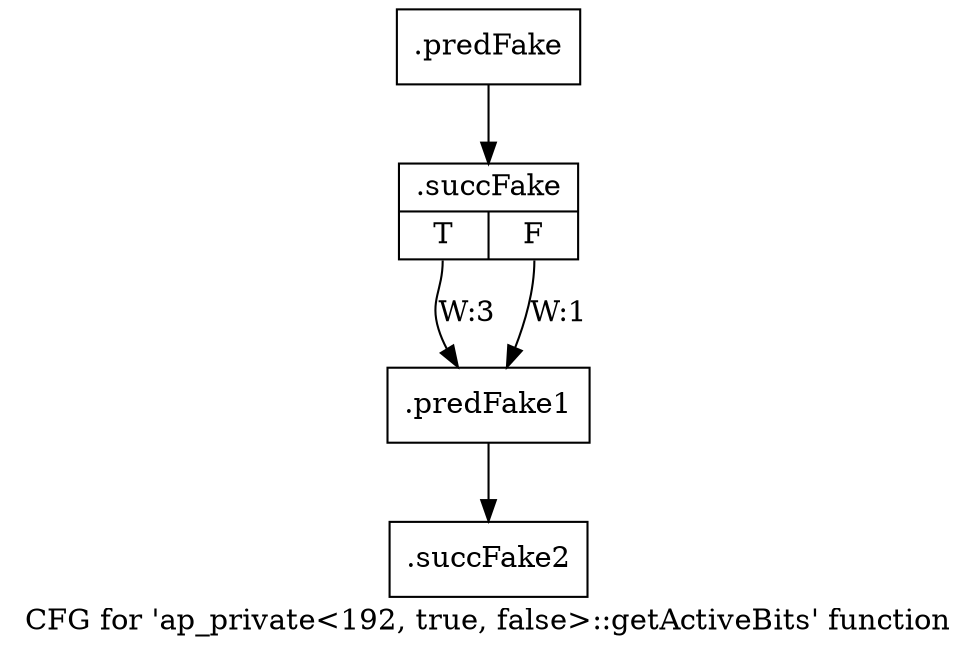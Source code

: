 digraph "CFG for 'ap_private\<192, true, false\>::getActiveBits' function" {
	label="CFG for 'ap_private\<192, true, false\>::getActiveBits' function";

	Node0x5fb8b20 [shape=record,filename="",linenumber="",label="{.predFake}"];
	Node0x5fb8b20 -> Node0x63177d0[ callList="" memoryops="" filename="/mnt/xilinx/Vitis_HLS/2021.2/include/etc/ap_private.h" execusionnum="2"];
	Node0x63177d0 [shape=record,filename="/mnt/xilinx/Vitis_HLS/2021.2/include/etc/ap_private.h",linenumber="5540",label="{.succFake|{<s0>T|<s1>F}}"];
	Node0x63177d0:s0 -> Node0x5fb8cc0[label="W:3" callList="" memoryops="" filename="/mnt/xilinx/Vitis_HLS/2021.2/include/etc/ap_private.h" execusionnum="2"];
	Node0x63177d0:s1 -> Node0x5fb8cc0[label="W:1" callList="" memoryops="" filename="/mnt/xilinx/Vitis_HLS/2021.2/include/etc/ap_private.h" execusionnum="0"];
	Node0x5fb8cc0 [shape=record,filename="/mnt/xilinx/Vitis_HLS/2021.2/include/etc/ap_private.h",linenumber="5540",label="{.predFake1}"];
	Node0x5fb8cc0 -> Node0x6316be0[ callList="" memoryops="" filename="/mnt/xilinx/Vitis_HLS/2021.2/include/etc/ap_private.h" execusionnum="2"];
	Node0x6316be0 [shape=record,filename="/mnt/xilinx/Vitis_HLS/2021.2/include/etc/ap_private.h",linenumber="5540",label="{.succFake2}"];
}
